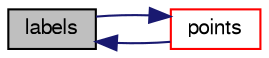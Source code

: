 digraph "labels"
{
  bgcolor="transparent";
  edge [fontname="FreeSans",fontsize="10",labelfontname="FreeSans",labelfontsize="10"];
  node [fontname="FreeSans",fontsize="10",shape=record];
  rankdir="LR";
  Node20 [label="labels",height=0.2,width=0.4,color="black", fillcolor="grey75", style="filled", fontcolor="black"];
  Node20 -> Node21 [dir="back",color="midnightblue",fontsize="10",style="solid",fontname="FreeSans"];
  Node21 [label="points",height=0.2,width=0.4,color="red",URL="$a27162.html#a4e2567850987483918e62f60b312d0d1",tooltip="Return the cell vertices. "];
  Node21 -> Node20 [dir="back",color="midnightblue",fontsize="10",style="solid",fontname="FreeSans"];
}
